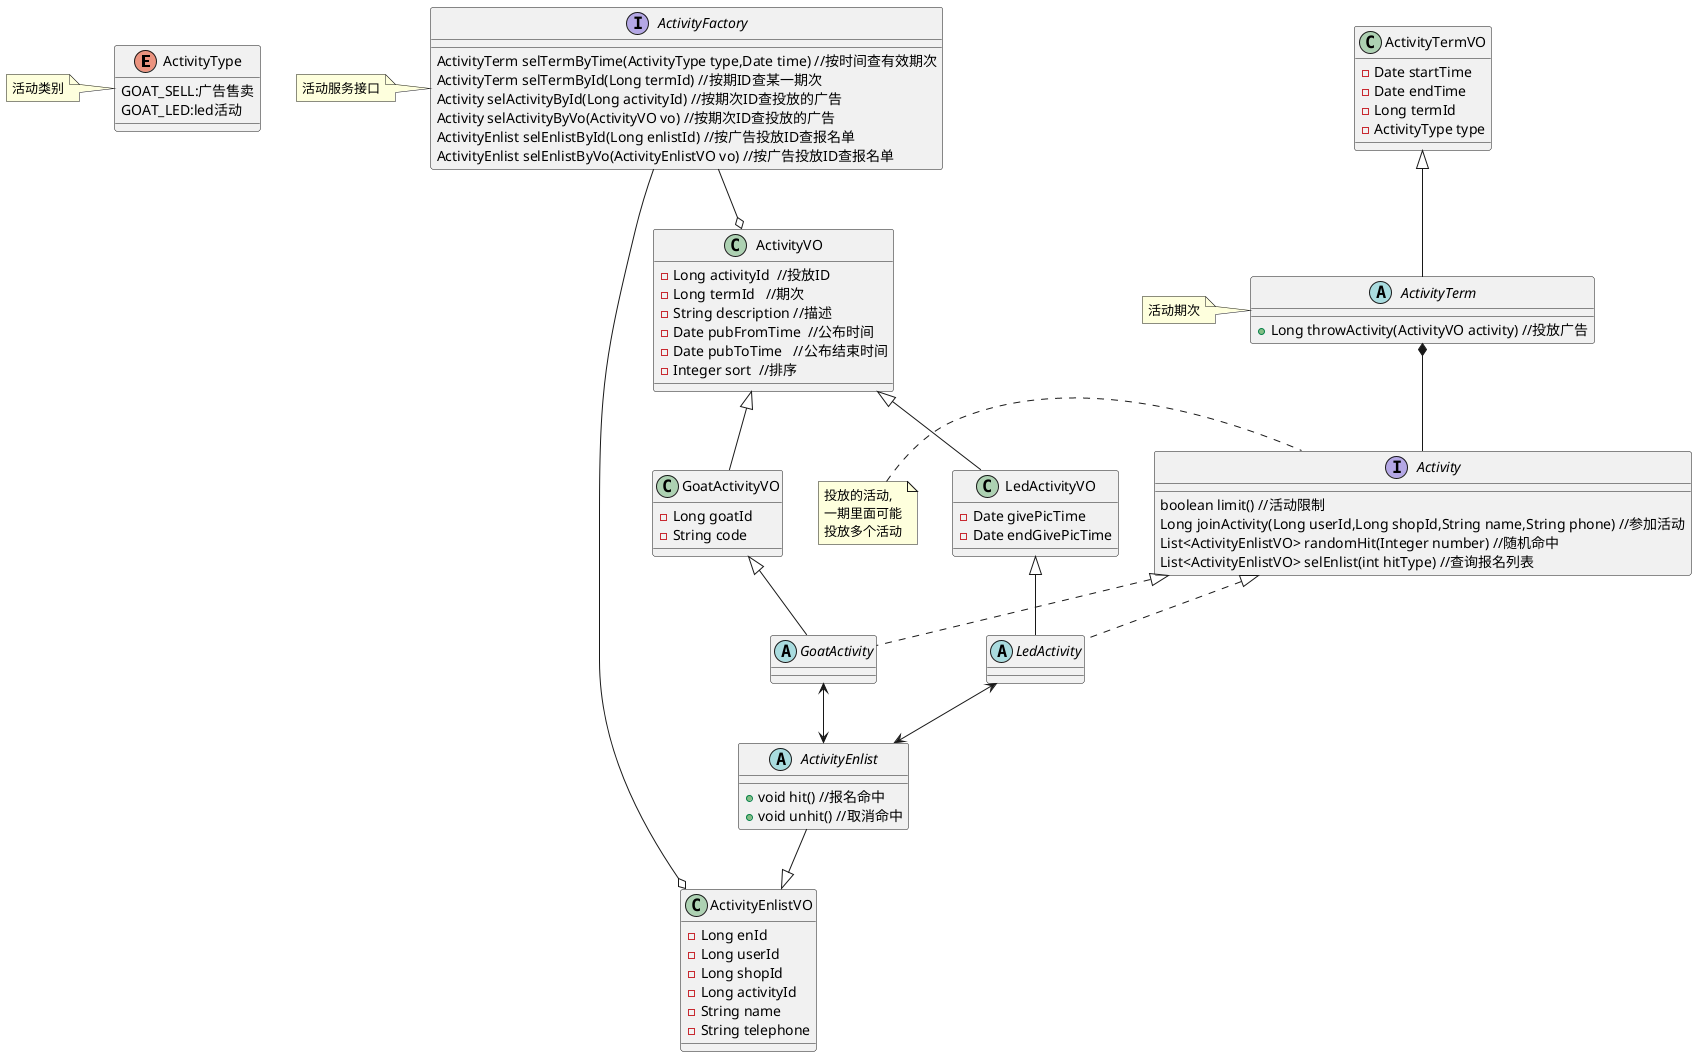 @startuml

enum ActivityType{
GOAT_SELL:广告售卖
GOAT_LED:led活动
}

note left of ActivityType:活动类别

abstract class ActivityTerm{
+Long throwActivity(ActivityVO activity) //投放广告
}

class ActivityTermVO{
-Date startTime
-Date endTime
-Long termId
-ActivityType type
}

note left of ActivityTerm:活动期次

interface Activity{
boolean limit() //活动限制
Long joinActivity(Long userId,Long shopId,String name,String phone) //参加活动
List<ActivityEnlistVO> randomHit(Integer number) //随机命中
List<ActivityEnlistVO> selEnlist(int hitType) //查询报名列表
}

note left of Activity:投放的活动,\n一期里面可能\n投放多个活动

abstract class GoatActivity{
}

class ActivityVO{
-Long activityId  //投放ID
-Long termId   //期次
-String description //描述
-Date pubFromTime  //公布时间
-Date pubToTime   //公布结束时间
-Integer sort  //排序
}

class GoatActivityVO{
-Long goatId
-String code
}

abstract class LedActivity{
}

class LedActivityVO{
-Date givePicTime
-Date endGivePicTime
}

abstract class ActivityEnlist{
+void hit() //报名命中
+void unhit() //取消命中
}

class ActivityEnlistVO{
-Long enId
-Long userId
-Long shopId
-Long activityId
-String name
-String telephone
}

interface ActivityFactory{
ActivityTerm selTermByTime(ActivityType type,Date time) //按时间查有效期次
ActivityTerm selTermById(Long termId) //按期ID查某一期次
Activity selActivityById(Long activityId) //按期次ID查投放的广告
Activity selActivityByVo(ActivityVO vo) //按期次ID查投放的广告
ActivityEnlist selEnlistById(Long enlistId) //按广告投放ID查报名单
ActivityEnlist selEnlistByVo(ActivityEnlistVO vo) //按广告投放ID查报名单

}

note left of ActivityFactory:活动服务接口
Activity <|.. GoatActivity

Activity <|.. LedActivity

ActivityTerm *-- Activity

ActivityTermVO <|--ActivityTerm

GoatActivity <--> ActivityEnlist
LedActivity <--> ActivityEnlist
ActivityFactory --o ActivityEnlistVO
ActivityFactory --o ActivityVO
ActivityVO <|-- LedActivityVO
ActivityVO <|-- GoatActivityVO

LedActivityVO <|-- LedActivity
GoatActivityVO <|-- GoatActivity
ActivityEnlist --|> ActivityEnlistVO
@enduml